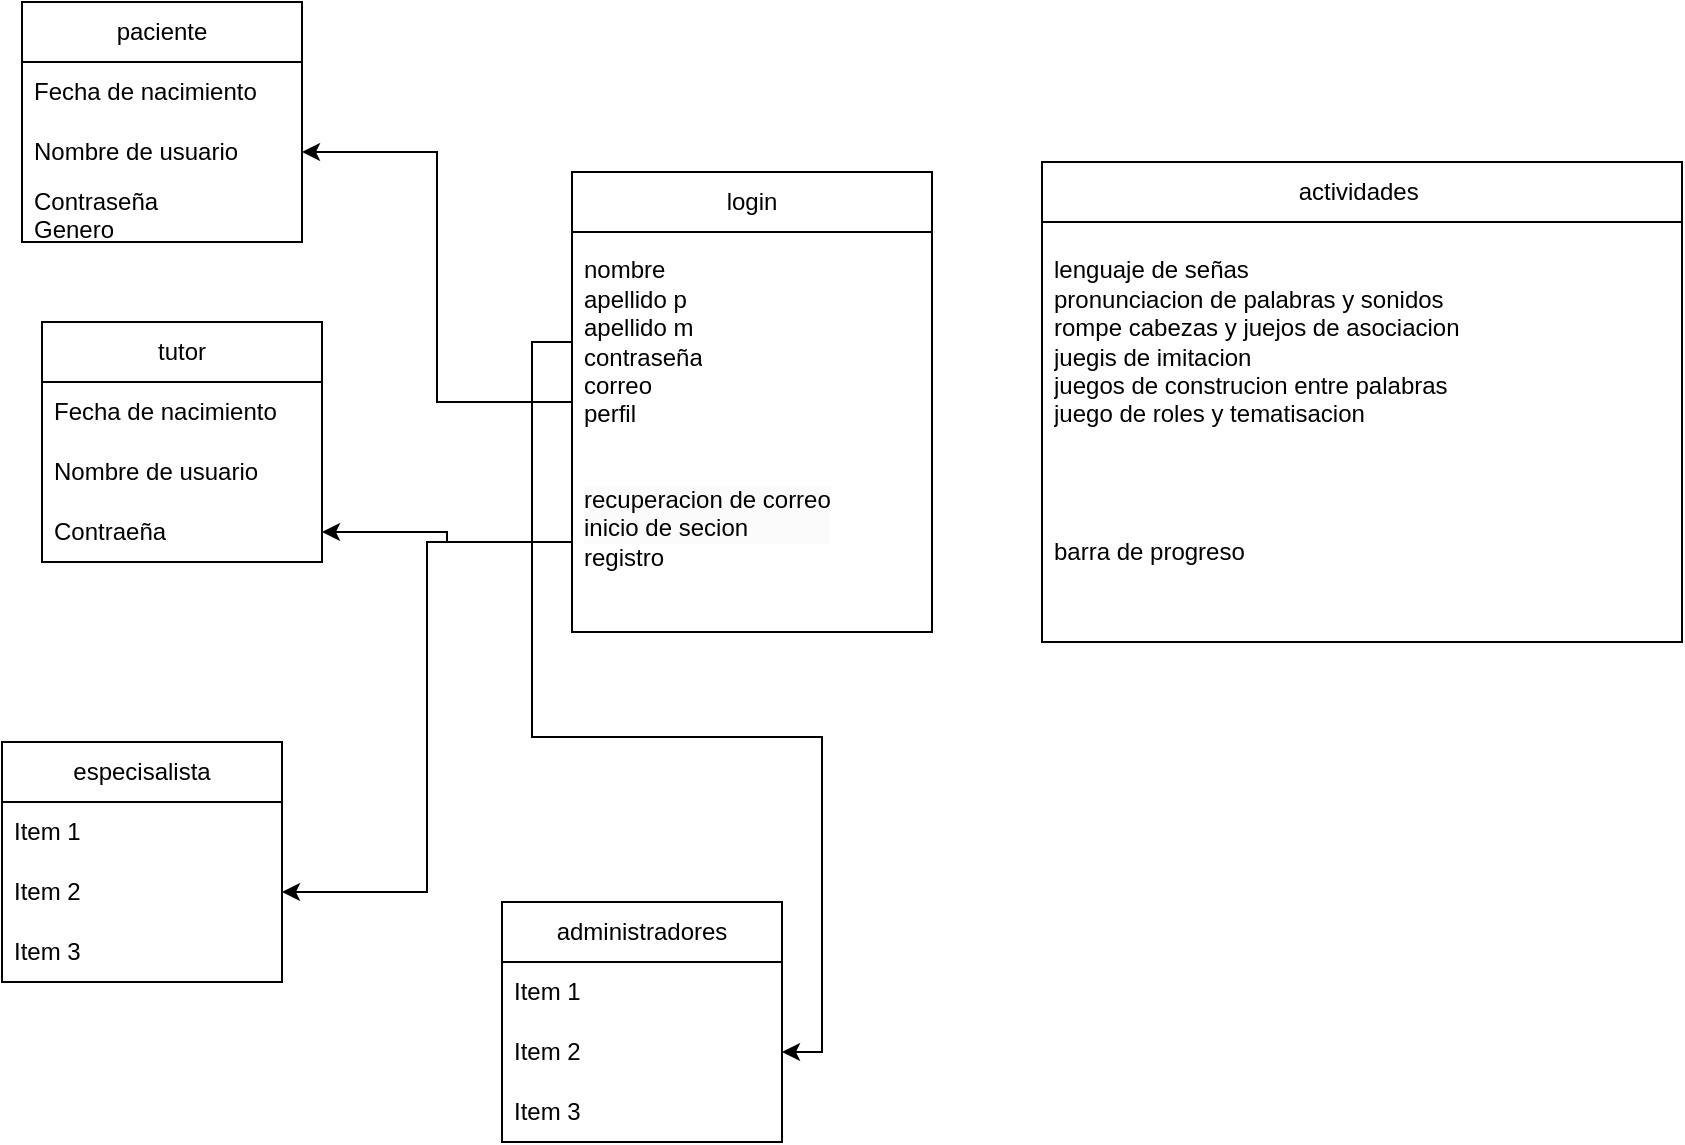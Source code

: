 <mxfile version="24.2.5" type="github">
  <diagram name="Página-1" id="cJ0oVQq0-RN-SeRZElAS">
    <mxGraphModel dx="1434" dy="772" grid="1" gridSize="10" guides="1" tooltips="1" connect="1" arrows="1" fold="1" page="1" pageScale="1" pageWidth="850" pageHeight="1100" math="0" shadow="0">
      <root>
        <mxCell id="0" />
        <mxCell id="1" parent="0" />
        <mxCell id="rw0CRKCQ-8XR5Pw6to7_-17" style="edgeStyle=orthogonalEdgeStyle;rounded=0;orthogonalLoop=1;jettySize=auto;html=1;" edge="1" parent="1" source="rw0CRKCQ-8XR5Pw6to7_-1" target="rw0CRKCQ-8XR5Pw6to7_-11">
          <mxGeometry relative="1" as="geometry" />
        </mxCell>
        <mxCell id="rw0CRKCQ-8XR5Pw6to7_-1" value="login" style="swimlane;fontStyle=0;childLayout=stackLayout;horizontal=1;startSize=30;horizontalStack=0;resizeParent=1;resizeParentMax=0;resizeLast=0;collapsible=1;marginBottom=0;whiteSpace=wrap;html=1;" vertex="1" parent="1">
          <mxGeometry x="335" y="345" width="180" height="230" as="geometry">
            <mxRectangle x="340" y="330" width="70" height="30" as="alternateBounds" />
          </mxGeometry>
        </mxCell>
        <mxCell id="rw0CRKCQ-8XR5Pw6to7_-2" value="nombre&lt;div&gt;apellido p&lt;/div&gt;&lt;div&gt;&lt;span style=&quot;background-color: initial;&quot;&gt;apellido m&lt;/span&gt;&lt;/div&gt;&lt;div&gt;contraseña&lt;/div&gt;&lt;div&gt;&lt;div&gt;correo&lt;/div&gt;&lt;/div&gt;&lt;div&gt;perfil&lt;/div&gt;" style="text;strokeColor=none;fillColor=none;align=left;verticalAlign=middle;spacingLeft=4;spacingRight=4;overflow=hidden;points=[[0,0.5],[1,0.5]];portConstraint=eastwest;rotatable=0;whiteSpace=wrap;html=1;" vertex="1" parent="rw0CRKCQ-8XR5Pw6to7_-1">
          <mxGeometry y="30" width="180" height="110" as="geometry" />
        </mxCell>
        <mxCell id="rw0CRKCQ-8XR5Pw6to7_-4" value="&lt;br&gt;&lt;div style=&quot;forced-color-adjust: none; color: rgb(0, 0, 0); font-family: Helvetica; font-size: 12px; font-style: normal; font-variant-ligatures: normal; font-variant-caps: normal; font-weight: 400; letter-spacing: normal; orphans: 2; text-align: left; text-indent: 0px; text-transform: none; widows: 2; word-spacing: 0px; -webkit-text-stroke-width: 0px; white-space: normal; background-color: rgb(251, 251, 251); text-decoration-thickness: initial; text-decoration-style: initial; text-decoration-color: initial;&quot;&gt;recuperacion de correo&lt;/div&gt;&lt;div style=&quot;forced-color-adjust: none; color: rgb(0, 0, 0); font-family: Helvetica; font-size: 12px; font-style: normal; font-variant-ligatures: normal; font-variant-caps: normal; font-weight: 400; letter-spacing: normal; orphans: 2; text-align: left; text-indent: 0px; text-transform: none; widows: 2; word-spacing: 0px; -webkit-text-stroke-width: 0px; white-space: normal; background-color: rgb(251, 251, 251); text-decoration-thickness: initial; text-decoration-style: initial; text-decoration-color: initial;&quot;&gt;inicio de secion&lt;/div&gt;registro&lt;div&gt;&lt;br&gt;&lt;div&gt;&lt;br&gt;&lt;/div&gt;&lt;/div&gt;" style="text;strokeColor=none;fillColor=none;align=left;verticalAlign=middle;spacingLeft=4;spacingRight=4;overflow=hidden;points=[[0,0.5],[1,0.5]];portConstraint=eastwest;rotatable=0;whiteSpace=wrap;html=1;" vertex="1" parent="rw0CRKCQ-8XR5Pw6to7_-1">
          <mxGeometry y="140" width="180" height="90" as="geometry" />
        </mxCell>
        <mxCell id="rw0CRKCQ-8XR5Pw6to7_-5" value="actividades&amp;nbsp;" style="swimlane;fontStyle=0;childLayout=stackLayout;horizontal=1;startSize=30;horizontalStack=0;resizeParent=1;resizeParentMax=0;resizeLast=0;collapsible=1;marginBottom=0;whiteSpace=wrap;html=1;" vertex="1" parent="1">
          <mxGeometry x="570" y="340" width="320" height="240" as="geometry" />
        </mxCell>
        <mxCell id="rw0CRKCQ-8XR5Pw6to7_-6" value="&lt;div&gt;lenguaje de señas&lt;/div&gt;&lt;div&gt;pronunciacion de palabras y sonidos&lt;/div&gt;&lt;div&gt;rompe cabezas y juejos de asociacion&lt;/div&gt;&lt;div&gt;juegis de imitacion&lt;/div&gt;&lt;div&gt;juegos de construcion entre palabras&lt;/div&gt;&lt;div&gt;juego de roles y tematisacion&amp;nbsp;&lt;/div&gt;" style="text;strokeColor=none;fillColor=none;align=left;verticalAlign=middle;spacingLeft=4;spacingRight=4;overflow=hidden;points=[[0,0.5],[1,0.5]];portConstraint=eastwest;rotatable=0;whiteSpace=wrap;html=1;" vertex="1" parent="rw0CRKCQ-8XR5Pw6to7_-5">
          <mxGeometry y="30" width="320" height="120" as="geometry" />
        </mxCell>
        <mxCell id="rw0CRKCQ-8XR5Pw6to7_-8" value="barra de progreso" style="text;strokeColor=none;fillColor=none;align=left;verticalAlign=middle;spacingLeft=4;spacingRight=4;overflow=hidden;points=[[0,0.5],[1,0.5]];portConstraint=eastwest;rotatable=0;whiteSpace=wrap;html=1;" vertex="1" parent="rw0CRKCQ-8XR5Pw6to7_-5">
          <mxGeometry y="150" width="320" height="90" as="geometry" />
        </mxCell>
        <mxCell id="rw0CRKCQ-8XR5Pw6to7_-9" value="paciente" style="swimlane;fontStyle=0;childLayout=stackLayout;horizontal=1;startSize=30;horizontalStack=0;resizeParent=1;resizeParentMax=0;resizeLast=0;collapsible=1;marginBottom=0;whiteSpace=wrap;html=1;" vertex="1" parent="1">
          <mxGeometry x="60" y="260" width="140" height="120" as="geometry" />
        </mxCell>
        <mxCell id="rw0CRKCQ-8XR5Pw6to7_-10" value="Fecha de nacimiento" style="text;strokeColor=none;fillColor=none;align=left;verticalAlign=middle;spacingLeft=4;spacingRight=4;overflow=hidden;points=[[0,0.5],[1,0.5]];portConstraint=eastwest;rotatable=0;whiteSpace=wrap;html=1;" vertex="1" parent="rw0CRKCQ-8XR5Pw6to7_-9">
          <mxGeometry y="30" width="140" height="30" as="geometry" />
        </mxCell>
        <mxCell id="rw0CRKCQ-8XR5Pw6to7_-11" value="Nombre de usuario" style="text;strokeColor=none;fillColor=none;align=left;verticalAlign=middle;spacingLeft=4;spacingRight=4;overflow=hidden;points=[[0,0.5],[1,0.5]];portConstraint=eastwest;rotatable=0;whiteSpace=wrap;html=1;" vertex="1" parent="rw0CRKCQ-8XR5Pw6to7_-9">
          <mxGeometry y="60" width="140" height="30" as="geometry" />
        </mxCell>
        <mxCell id="rw0CRKCQ-8XR5Pw6to7_-12" value="Contraseña&lt;div&gt;Genero&lt;/div&gt;&lt;div&gt;&lt;br&gt;&lt;/div&gt;" style="text;strokeColor=none;fillColor=none;align=left;verticalAlign=middle;spacingLeft=4;spacingRight=4;overflow=hidden;points=[[0,0.5],[1,0.5]];portConstraint=eastwest;rotatable=0;whiteSpace=wrap;html=1;" vertex="1" parent="rw0CRKCQ-8XR5Pw6to7_-9">
          <mxGeometry y="90" width="140" height="30" as="geometry" />
        </mxCell>
        <mxCell id="rw0CRKCQ-8XR5Pw6to7_-13" value="tutor" style="swimlane;fontStyle=0;childLayout=stackLayout;horizontal=1;startSize=30;horizontalStack=0;resizeParent=1;resizeParentMax=0;resizeLast=0;collapsible=1;marginBottom=0;whiteSpace=wrap;html=1;" vertex="1" parent="1">
          <mxGeometry x="70" y="420" width="140" height="120" as="geometry" />
        </mxCell>
        <mxCell id="rw0CRKCQ-8XR5Pw6to7_-14" value="Fecha de nacimiento" style="text;strokeColor=none;fillColor=none;align=left;verticalAlign=middle;spacingLeft=4;spacingRight=4;overflow=hidden;points=[[0,0.5],[1,0.5]];portConstraint=eastwest;rotatable=0;whiteSpace=wrap;html=1;" vertex="1" parent="rw0CRKCQ-8XR5Pw6to7_-13">
          <mxGeometry y="30" width="140" height="30" as="geometry" />
        </mxCell>
        <mxCell id="rw0CRKCQ-8XR5Pw6to7_-15" value="Nombre de usuario" style="text;strokeColor=none;fillColor=none;align=left;verticalAlign=middle;spacingLeft=4;spacingRight=4;overflow=hidden;points=[[0,0.5],[1,0.5]];portConstraint=eastwest;rotatable=0;whiteSpace=wrap;html=1;" vertex="1" parent="rw0CRKCQ-8XR5Pw6to7_-13">
          <mxGeometry y="60" width="140" height="30" as="geometry" />
        </mxCell>
        <mxCell id="rw0CRKCQ-8XR5Pw6to7_-16" value="Contraeña" style="text;strokeColor=none;fillColor=none;align=left;verticalAlign=middle;spacingLeft=4;spacingRight=4;overflow=hidden;points=[[0,0.5],[1,0.5]];portConstraint=eastwest;rotatable=0;whiteSpace=wrap;html=1;" vertex="1" parent="rw0CRKCQ-8XR5Pw6to7_-13">
          <mxGeometry y="90" width="140" height="30" as="geometry" />
        </mxCell>
        <mxCell id="rw0CRKCQ-8XR5Pw6to7_-18" style="edgeStyle=orthogonalEdgeStyle;rounded=0;orthogonalLoop=1;jettySize=auto;html=1;" edge="1" parent="1" source="rw0CRKCQ-8XR5Pw6to7_-4" target="rw0CRKCQ-8XR5Pw6to7_-16">
          <mxGeometry relative="1" as="geometry" />
        </mxCell>
        <mxCell id="rw0CRKCQ-8XR5Pw6to7_-19" value="especisalista" style="swimlane;fontStyle=0;childLayout=stackLayout;horizontal=1;startSize=30;horizontalStack=0;resizeParent=1;resizeParentMax=0;resizeLast=0;collapsible=1;marginBottom=0;whiteSpace=wrap;html=1;" vertex="1" parent="1">
          <mxGeometry x="50" y="630" width="140" height="120" as="geometry" />
        </mxCell>
        <mxCell id="rw0CRKCQ-8XR5Pw6to7_-20" value="Item 1" style="text;strokeColor=none;fillColor=none;align=left;verticalAlign=middle;spacingLeft=4;spacingRight=4;overflow=hidden;points=[[0,0.5],[1,0.5]];portConstraint=eastwest;rotatable=0;whiteSpace=wrap;html=1;" vertex="1" parent="rw0CRKCQ-8XR5Pw6to7_-19">
          <mxGeometry y="30" width="140" height="30" as="geometry" />
        </mxCell>
        <mxCell id="rw0CRKCQ-8XR5Pw6to7_-21" value="Item 2" style="text;strokeColor=none;fillColor=none;align=left;verticalAlign=middle;spacingLeft=4;spacingRight=4;overflow=hidden;points=[[0,0.5],[1,0.5]];portConstraint=eastwest;rotatable=0;whiteSpace=wrap;html=1;" vertex="1" parent="rw0CRKCQ-8XR5Pw6to7_-19">
          <mxGeometry y="60" width="140" height="30" as="geometry" />
        </mxCell>
        <mxCell id="rw0CRKCQ-8XR5Pw6to7_-22" value="Item 3" style="text;strokeColor=none;fillColor=none;align=left;verticalAlign=middle;spacingLeft=4;spacingRight=4;overflow=hidden;points=[[0,0.5],[1,0.5]];portConstraint=eastwest;rotatable=0;whiteSpace=wrap;html=1;" vertex="1" parent="rw0CRKCQ-8XR5Pw6to7_-19">
          <mxGeometry y="90" width="140" height="30" as="geometry" />
        </mxCell>
        <mxCell id="rw0CRKCQ-8XR5Pw6to7_-23" style="edgeStyle=orthogonalEdgeStyle;rounded=0;orthogonalLoop=1;jettySize=auto;html=1;entryX=1;entryY=0.5;entryDx=0;entryDy=0;" edge="1" parent="1" source="rw0CRKCQ-8XR5Pw6to7_-4" target="rw0CRKCQ-8XR5Pw6to7_-21">
          <mxGeometry relative="1" as="geometry" />
        </mxCell>
        <mxCell id="rw0CRKCQ-8XR5Pw6to7_-24" value="administradores" style="swimlane;fontStyle=0;childLayout=stackLayout;horizontal=1;startSize=30;horizontalStack=0;resizeParent=1;resizeParentMax=0;resizeLast=0;collapsible=1;marginBottom=0;whiteSpace=wrap;html=1;" vertex="1" parent="1">
          <mxGeometry x="300" y="710" width="140" height="120" as="geometry" />
        </mxCell>
        <mxCell id="rw0CRKCQ-8XR5Pw6to7_-25" value="Item 1" style="text;strokeColor=none;fillColor=none;align=left;verticalAlign=middle;spacingLeft=4;spacingRight=4;overflow=hidden;points=[[0,0.5],[1,0.5]];portConstraint=eastwest;rotatable=0;whiteSpace=wrap;html=1;" vertex="1" parent="rw0CRKCQ-8XR5Pw6to7_-24">
          <mxGeometry y="30" width="140" height="30" as="geometry" />
        </mxCell>
        <mxCell id="rw0CRKCQ-8XR5Pw6to7_-26" value="Item 2" style="text;strokeColor=none;fillColor=none;align=left;verticalAlign=middle;spacingLeft=4;spacingRight=4;overflow=hidden;points=[[0,0.5],[1,0.5]];portConstraint=eastwest;rotatable=0;whiteSpace=wrap;html=1;" vertex="1" parent="rw0CRKCQ-8XR5Pw6to7_-24">
          <mxGeometry y="60" width="140" height="30" as="geometry" />
        </mxCell>
        <mxCell id="rw0CRKCQ-8XR5Pw6to7_-27" value="Item 3" style="text;strokeColor=none;fillColor=none;align=left;verticalAlign=middle;spacingLeft=4;spacingRight=4;overflow=hidden;points=[[0,0.5],[1,0.5]];portConstraint=eastwest;rotatable=0;whiteSpace=wrap;html=1;" vertex="1" parent="rw0CRKCQ-8XR5Pw6to7_-24">
          <mxGeometry y="90" width="140" height="30" as="geometry" />
        </mxCell>
        <mxCell id="rw0CRKCQ-8XR5Pw6to7_-28" style="edgeStyle=orthogonalEdgeStyle;rounded=0;orthogonalLoop=1;jettySize=auto;html=1;" edge="1" parent="1" source="rw0CRKCQ-8XR5Pw6to7_-2" target="rw0CRKCQ-8XR5Pw6to7_-26">
          <mxGeometry relative="1" as="geometry" />
        </mxCell>
      </root>
    </mxGraphModel>
  </diagram>
</mxfile>
